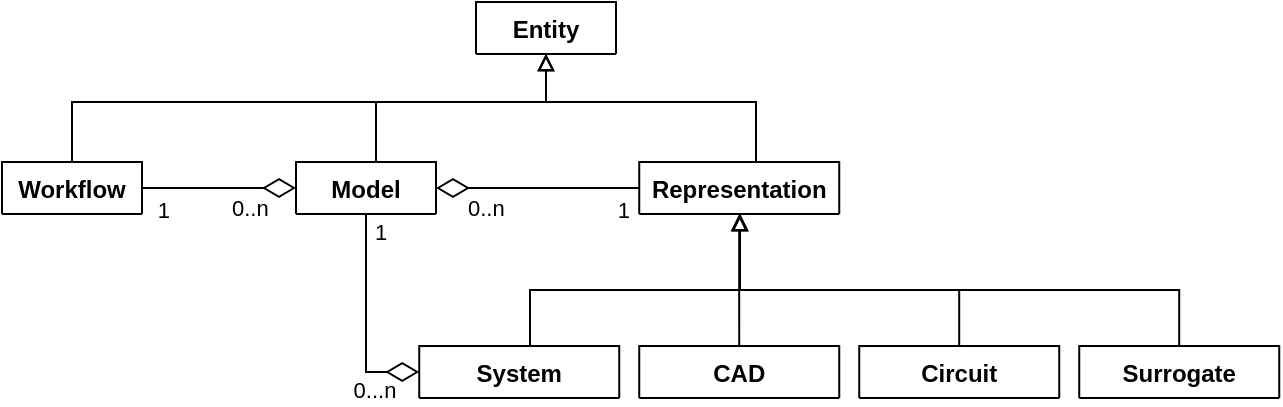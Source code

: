<mxfile version="15.8.7" type="device"><diagram id="wjsBGw3xlKsuzSCLtIB8" name="Seite-1"><mxGraphModel dx="1337" dy="554" grid="0" gridSize="10" guides="1" tooltips="1" connect="1" arrows="1" fold="1" page="1" pageScale="1" pageWidth="827" pageHeight="1169" math="0" shadow="0"><root><mxCell id="0"/><mxCell id="1" parent="0"/><mxCell id="stdbn3PA10Kip-pzGNQb-42" style="edgeStyle=orthogonalEdgeStyle;rounded=0;orthogonalLoop=1;jettySize=auto;html=1;entryX=0.5;entryY=1;entryDx=0;entryDy=0;startArrow=none;startFill=0;endArrow=block;endFill=0;startSize=14;" parent="1" source="stdbn3PA10Kip-pzGNQb-1" target="stdbn3PA10Kip-pzGNQb-40" edge="1"><mxGeometry relative="1" as="geometry"><Array as="points"><mxPoint x="330" y="440"/><mxPoint x="415" y="440"/></Array></mxGeometry></mxCell><mxCell id="stdbn3PA10Kip-pzGNQb-1" value="Model" style="swimlane;fontStyle=1;align=center;verticalAlign=top;childLayout=stackLayout;horizontal=1;startSize=26;horizontalStack=0;resizeParent=1;resizeParentMax=0;resizeLast=0;collapsible=1;marginBottom=0;" parent="1" vertex="1" collapsed="1"><mxGeometry x="290" y="470" width="70" height="26" as="geometry"><mxRectangle x="290" y="470" width="160" height="34" as="alternateBounds"/></mxGeometry></mxCell><mxCell id="stdbn3PA10Kip-pzGNQb-3" value="" style="line;strokeWidth=1;fillColor=none;align=left;verticalAlign=middle;spacingTop=-1;spacingLeft=3;spacingRight=3;rotatable=0;labelPosition=right;points=[];portConstraint=eastwest;" parent="stdbn3PA10Kip-pzGNQb-1" vertex="1"><mxGeometry y="26" width="70" height="8" as="geometry"/></mxCell><mxCell id="stdbn3PA10Kip-pzGNQb-43" style="edgeStyle=orthogonalEdgeStyle;rounded=0;orthogonalLoop=1;jettySize=auto;html=1;entryX=0.5;entryY=1;entryDx=0;entryDy=0;startArrow=none;startFill=0;endArrow=block;endFill=0;startSize=14;" parent="1" source="stdbn3PA10Kip-pzGNQb-6" target="stdbn3PA10Kip-pzGNQb-40" edge="1"><mxGeometry relative="1" as="geometry"><Array as="points"><mxPoint x="520" y="440"/><mxPoint x="415" y="440"/></Array></mxGeometry></mxCell><mxCell id="stdbn3PA10Kip-pzGNQb-6" value="Representation" style="swimlane;fontStyle=1;align=center;verticalAlign=top;childLayout=stackLayout;horizontal=1;startSize=26;horizontalStack=0;resizeParent=1;resizeParentMax=0;resizeLast=0;collapsible=1;marginBottom=0;" parent="1" vertex="1" collapsed="1"><mxGeometry x="461.62" y="470" width="100" height="26" as="geometry"><mxRectangle x="490" y="480" width="160" height="86" as="alternateBounds"/></mxGeometry></mxCell><mxCell id="stdbn3PA10Kip-pzGNQb-7" value="+ field: type" style="text;strokeColor=none;fillColor=none;align=left;verticalAlign=top;spacingLeft=4;spacingRight=4;overflow=hidden;rotatable=0;points=[[0,0.5],[1,0.5]];portConstraint=eastwest;" parent="stdbn3PA10Kip-pzGNQb-6" vertex="1"><mxGeometry y="26" width="100" height="26" as="geometry"/></mxCell><mxCell id="stdbn3PA10Kip-pzGNQb-8" value="" style="line;strokeWidth=1;fillColor=none;align=left;verticalAlign=middle;spacingTop=-1;spacingLeft=3;spacingRight=3;rotatable=0;labelPosition=right;points=[];portConstraint=eastwest;" parent="stdbn3PA10Kip-pzGNQb-6" vertex="1"><mxGeometry y="52" width="100" height="8" as="geometry"/></mxCell><mxCell id="stdbn3PA10Kip-pzGNQb-9" value="+ method(type): type" style="text;strokeColor=none;fillColor=none;align=left;verticalAlign=top;spacingLeft=4;spacingRight=4;overflow=hidden;rotatable=0;points=[[0,0.5],[1,0.5]];portConstraint=eastwest;" parent="stdbn3PA10Kip-pzGNQb-6" vertex="1"><mxGeometry y="60" width="100" height="26" as="geometry"/></mxCell><mxCell id="stdbn3PA10Kip-pzGNQb-10" value="" style="endArrow=none;html=1;endSize=12;startArrow=diamondThin;startSize=14;startFill=0;edgeStyle=orthogonalEdgeStyle;rounded=0;exitX=1;exitY=0.5;exitDx=0;exitDy=0;entryX=0;entryY=0.5;entryDx=0;entryDy=0;endFill=0;" parent="1" source="stdbn3PA10Kip-pzGNQb-1" target="stdbn3PA10Kip-pzGNQb-6" edge="1"><mxGeometry relative="1" as="geometry"><mxPoint x="400" y="580" as="sourcePoint"/><mxPoint x="430" y="483" as="targetPoint"/></mxGeometry></mxCell><mxCell id="stdbn3PA10Kip-pzGNQb-11" value="0..n" style="edgeLabel;resizable=0;html=1;align=left;verticalAlign=top;" parent="stdbn3PA10Kip-pzGNQb-10" connectable="0" vertex="1"><mxGeometry x="-1" relative="1" as="geometry"><mxPoint x="14" y="-3" as="offset"/></mxGeometry></mxCell><mxCell id="stdbn3PA10Kip-pzGNQb-12" value="1" style="edgeLabel;resizable=0;html=1;align=right;verticalAlign=top;" parent="stdbn3PA10Kip-pzGNQb-10" connectable="0" vertex="1"><mxGeometry x="1" relative="1" as="geometry"><mxPoint x="-4" y="-2" as="offset"/></mxGeometry></mxCell><mxCell id="stdbn3PA10Kip-pzGNQb-34" style="edgeStyle=orthogonalEdgeStyle;rounded=0;orthogonalLoop=1;jettySize=auto;html=1;entryX=0.5;entryY=1;entryDx=0;entryDy=0;endArrow=block;endFill=0;exitX=0.5;exitY=0;exitDx=0;exitDy=0;" parent="1" source="stdbn3PA10Kip-pzGNQb-14" target="stdbn3PA10Kip-pzGNQb-6" edge="1"><mxGeometry relative="1" as="geometry"><Array as="points"><mxPoint x="512" y="546"/><mxPoint x="512" y="496"/></Array></mxGeometry></mxCell><mxCell id="stdbn3PA10Kip-pzGNQb-14" value="CAD" style="swimlane;fontStyle=1;align=center;verticalAlign=top;childLayout=stackLayout;horizontal=1;startSize=26;horizontalStack=0;resizeParent=1;resizeParentMax=0;resizeLast=0;collapsible=1;marginBottom=0;" parent="1" vertex="1" collapsed="1"><mxGeometry x="461.62" y="562" width="100" height="26" as="geometry"><mxRectangle x="360" y="530" width="160" height="86" as="alternateBounds"/></mxGeometry></mxCell><mxCell id="stdbn3PA10Kip-pzGNQb-15" value="+ field: type" style="text;strokeColor=none;fillColor=none;align=left;verticalAlign=top;spacingLeft=4;spacingRight=4;overflow=hidden;rotatable=0;points=[[0,0.5],[1,0.5]];portConstraint=eastwest;" parent="stdbn3PA10Kip-pzGNQb-14" vertex="1"><mxGeometry y="26" width="100" height="26" as="geometry"/></mxCell><mxCell id="stdbn3PA10Kip-pzGNQb-16" value="" style="line;strokeWidth=1;fillColor=none;align=left;verticalAlign=middle;spacingTop=-1;spacingLeft=3;spacingRight=3;rotatable=0;labelPosition=right;points=[];portConstraint=eastwest;" parent="stdbn3PA10Kip-pzGNQb-14" vertex="1"><mxGeometry y="52" width="100" height="8" as="geometry"/></mxCell><mxCell id="stdbn3PA10Kip-pzGNQb-17" value="+ method(type): type" style="text;strokeColor=none;fillColor=none;align=left;verticalAlign=top;spacingLeft=4;spacingRight=4;overflow=hidden;rotatable=0;points=[[0,0.5],[1,0.5]];portConstraint=eastwest;" parent="stdbn3PA10Kip-pzGNQb-14" vertex="1"><mxGeometry y="60" width="100" height="26" as="geometry"/></mxCell><mxCell id="stdbn3PA10Kip-pzGNQb-33" style="edgeStyle=orthogonalEdgeStyle;rounded=0;orthogonalLoop=1;jettySize=auto;html=1;entryX=0.5;entryY=1;entryDx=0;entryDy=0;endArrow=block;endFill=0;" parent="1" source="stdbn3PA10Kip-pzGNQb-18" target="stdbn3PA10Kip-pzGNQb-6" edge="1"><mxGeometry relative="1" as="geometry"><Array as="points"><mxPoint x="407" y="534"/><mxPoint x="512" y="534"/><mxPoint x="512" y="496"/></Array></mxGeometry></mxCell><mxCell id="stdbn3PA10Kip-pzGNQb-37" style="edgeStyle=orthogonalEdgeStyle;rounded=0;orthogonalLoop=1;jettySize=auto;html=1;entryX=0.5;entryY=1;entryDx=0;entryDy=0;endArrow=none;endFill=0;startArrow=diamondThin;startFill=0;startSize=14;exitX=0;exitY=0.5;exitDx=0;exitDy=0;" parent="1" source="stdbn3PA10Kip-pzGNQb-18" target="stdbn3PA10Kip-pzGNQb-1" edge="1"><mxGeometry relative="1" as="geometry"><Array as="points"><mxPoint x="325" y="575"/></Array></mxGeometry></mxCell><mxCell id="stdbn3PA10Kip-pzGNQb-38" value="0...n" style="edgeLabel;html=1;align=center;verticalAlign=middle;resizable=0;points=[];" parent="stdbn3PA10Kip-pzGNQb-37" vertex="1" connectable="0"><mxGeometry x="-0.75" y="3" relative="1" as="geometry"><mxPoint x="-10" y="6" as="offset"/></mxGeometry></mxCell><mxCell id="stdbn3PA10Kip-pzGNQb-39" value="1" style="edgeLabel;html=1;align=center;verticalAlign=middle;resizable=0;points=[];" parent="stdbn3PA10Kip-pzGNQb-37" vertex="1" connectable="0"><mxGeometry x="0.883" y="-5" relative="1" as="geometry"><mxPoint x="2" y="3" as="offset"/></mxGeometry></mxCell><mxCell id="stdbn3PA10Kip-pzGNQb-18" value="System" style="swimlane;fontStyle=1;align=center;verticalAlign=top;childLayout=stackLayout;horizontal=1;startSize=26;horizontalStack=0;resizeParent=1;resizeParentMax=0;resizeLast=0;collapsible=1;marginBottom=0;" parent="1" vertex="1" collapsed="1"><mxGeometry x="351.62" y="562" width="100" height="26" as="geometry"><mxRectangle x="360" y="530" width="160" height="86" as="alternateBounds"/></mxGeometry></mxCell><mxCell id="stdbn3PA10Kip-pzGNQb-19" value="+ field: type" style="text;strokeColor=none;fillColor=none;align=left;verticalAlign=top;spacingLeft=4;spacingRight=4;overflow=hidden;rotatable=0;points=[[0,0.5],[1,0.5]];portConstraint=eastwest;" parent="stdbn3PA10Kip-pzGNQb-18" vertex="1"><mxGeometry y="26" width="100" height="26" as="geometry"/></mxCell><mxCell id="stdbn3PA10Kip-pzGNQb-20" value="" style="line;strokeWidth=1;fillColor=none;align=left;verticalAlign=middle;spacingTop=-1;spacingLeft=3;spacingRight=3;rotatable=0;labelPosition=right;points=[];portConstraint=eastwest;" parent="stdbn3PA10Kip-pzGNQb-18" vertex="1"><mxGeometry y="52" width="100" height="8" as="geometry"/></mxCell><mxCell id="stdbn3PA10Kip-pzGNQb-21" value="+ method(type): type" style="text;strokeColor=none;fillColor=none;align=left;verticalAlign=top;spacingLeft=4;spacingRight=4;overflow=hidden;rotatable=0;points=[[0,0.5],[1,0.5]];portConstraint=eastwest;" parent="stdbn3PA10Kip-pzGNQb-18" vertex="1"><mxGeometry y="60" width="100" height="26" as="geometry"/></mxCell><mxCell id="stdbn3PA10Kip-pzGNQb-35" style="edgeStyle=orthogonalEdgeStyle;rounded=0;orthogonalLoop=1;jettySize=auto;html=1;entryX=0.5;entryY=1;entryDx=0;entryDy=0;endArrow=block;endFill=0;" parent="1" source="stdbn3PA10Kip-pzGNQb-22" target="stdbn3PA10Kip-pzGNQb-6" edge="1"><mxGeometry relative="1" as="geometry"><Array as="points"><mxPoint x="622" y="534"/><mxPoint x="512" y="534"/><mxPoint x="512" y="496"/></Array></mxGeometry></mxCell><mxCell id="stdbn3PA10Kip-pzGNQb-22" value="Circuit" style="swimlane;fontStyle=1;align=center;verticalAlign=top;childLayout=stackLayout;horizontal=1;startSize=26;horizontalStack=0;resizeParent=1;resizeParentMax=0;resizeLast=0;collapsible=1;marginBottom=0;" parent="1" vertex="1" collapsed="1"><mxGeometry x="571.62" y="562" width="100" height="26" as="geometry"><mxRectangle x="360" y="530" width="160" height="86" as="alternateBounds"/></mxGeometry></mxCell><mxCell id="stdbn3PA10Kip-pzGNQb-23" value="+ field: type" style="text;strokeColor=none;fillColor=none;align=left;verticalAlign=top;spacingLeft=4;spacingRight=4;overflow=hidden;rotatable=0;points=[[0,0.5],[1,0.5]];portConstraint=eastwest;" parent="stdbn3PA10Kip-pzGNQb-22" vertex="1"><mxGeometry y="26" width="100" height="26" as="geometry"/></mxCell><mxCell id="stdbn3PA10Kip-pzGNQb-24" value="" style="line;strokeWidth=1;fillColor=none;align=left;verticalAlign=middle;spacingTop=-1;spacingLeft=3;spacingRight=3;rotatable=0;labelPosition=right;points=[];portConstraint=eastwest;" parent="stdbn3PA10Kip-pzGNQb-22" vertex="1"><mxGeometry y="52" width="100" height="8" as="geometry"/></mxCell><mxCell id="stdbn3PA10Kip-pzGNQb-25" value="+ method(type): type" style="text;strokeColor=none;fillColor=none;align=left;verticalAlign=top;spacingLeft=4;spacingRight=4;overflow=hidden;rotatable=0;points=[[0,0.5],[1,0.5]];portConstraint=eastwest;" parent="stdbn3PA10Kip-pzGNQb-22" vertex="1"><mxGeometry y="60" width="100" height="26" as="geometry"/></mxCell><mxCell id="stdbn3PA10Kip-pzGNQb-36" style="edgeStyle=orthogonalEdgeStyle;rounded=0;orthogonalLoop=1;jettySize=auto;html=1;entryX=0.5;entryY=1;entryDx=0;entryDy=0;endArrow=block;endFill=0;" parent="1" source="stdbn3PA10Kip-pzGNQb-26" target="stdbn3PA10Kip-pzGNQb-6" edge="1"><mxGeometry relative="1" as="geometry"><Array as="points"><mxPoint x="732" y="534"/><mxPoint x="512" y="534"/><mxPoint x="512" y="496"/></Array></mxGeometry></mxCell><mxCell id="stdbn3PA10Kip-pzGNQb-26" value="Surrogate" style="swimlane;fontStyle=1;align=center;verticalAlign=top;childLayout=stackLayout;horizontal=1;startSize=26;horizontalStack=0;resizeParent=1;resizeParentMax=0;resizeLast=0;collapsible=1;marginBottom=0;" parent="1" vertex="1" collapsed="1"><mxGeometry x="681.62" y="562" width="100" height="26" as="geometry"><mxRectangle x="360" y="530" width="160" height="86" as="alternateBounds"/></mxGeometry></mxCell><mxCell id="stdbn3PA10Kip-pzGNQb-27" value="+ field: type" style="text;strokeColor=none;fillColor=none;align=left;verticalAlign=top;spacingLeft=4;spacingRight=4;overflow=hidden;rotatable=0;points=[[0,0.5],[1,0.5]];portConstraint=eastwest;" parent="stdbn3PA10Kip-pzGNQb-26" vertex="1"><mxGeometry y="26" width="100" height="26" as="geometry"/></mxCell><mxCell id="stdbn3PA10Kip-pzGNQb-28" value="" style="line;strokeWidth=1;fillColor=none;align=left;verticalAlign=middle;spacingTop=-1;spacingLeft=3;spacingRight=3;rotatable=0;labelPosition=right;points=[];portConstraint=eastwest;" parent="stdbn3PA10Kip-pzGNQb-26" vertex="1"><mxGeometry y="52" width="100" height="8" as="geometry"/></mxCell><mxCell id="stdbn3PA10Kip-pzGNQb-29" value="+ method(type): type" style="text;strokeColor=none;fillColor=none;align=left;verticalAlign=top;spacingLeft=4;spacingRight=4;overflow=hidden;rotatable=0;points=[[0,0.5],[1,0.5]];portConstraint=eastwest;" parent="stdbn3PA10Kip-pzGNQb-26" vertex="1"><mxGeometry y="60" width="100" height="26" as="geometry"/></mxCell><mxCell id="stdbn3PA10Kip-pzGNQb-40" value="Entity" style="swimlane;fontStyle=1;align=center;verticalAlign=top;childLayout=stackLayout;horizontal=1;startSize=26;horizontalStack=0;resizeParent=1;resizeParentMax=0;resizeLast=0;collapsible=1;marginBottom=0;" parent="1" vertex="1" collapsed="1"><mxGeometry x="380" y="390" width="70" height="26" as="geometry"><mxRectangle x="290" y="470" width="160" height="34" as="alternateBounds"/></mxGeometry></mxCell><mxCell id="stdbn3PA10Kip-pzGNQb-41" value="" style="line;strokeWidth=1;fillColor=none;align=left;verticalAlign=middle;spacingTop=-1;spacingLeft=3;spacingRight=3;rotatable=0;labelPosition=right;points=[];portConstraint=eastwest;" parent="stdbn3PA10Kip-pzGNQb-40" vertex="1"><mxGeometry y="26" width="70" height="8" as="geometry"/></mxCell><mxCell id="qpel2UMp1CJbiOztlj17-3" style="edgeStyle=orthogonalEdgeStyle;rounded=0;orthogonalLoop=1;jettySize=auto;html=1;entryX=0.5;entryY=1;entryDx=0;entryDy=0;endArrow=block;endFill=0;" edge="1" parent="1" source="qpel2UMp1CJbiOztlj17-1" target="stdbn3PA10Kip-pzGNQb-40"><mxGeometry relative="1" as="geometry"><Array as="points"><mxPoint x="178" y="440"/><mxPoint x="415" y="440"/></Array></mxGeometry></mxCell><mxCell id="qpel2UMp1CJbiOztlj17-1" value="Workflow" style="swimlane;fontStyle=1;align=center;verticalAlign=top;childLayout=stackLayout;horizontal=1;startSize=26;horizontalStack=0;resizeParent=1;resizeParentMax=0;resizeLast=0;collapsible=1;marginBottom=0;" vertex="1" collapsed="1" parent="1"><mxGeometry x="143" y="470" width="70" height="26" as="geometry"><mxRectangle x="290" y="470" width="160" height="34" as="alternateBounds"/></mxGeometry></mxCell><mxCell id="qpel2UMp1CJbiOztlj17-2" value="" style="line;strokeWidth=1;fillColor=none;align=left;verticalAlign=middle;spacingTop=-1;spacingLeft=3;spacingRight=3;rotatable=0;labelPosition=right;points=[];portConstraint=eastwest;" vertex="1" parent="qpel2UMp1CJbiOztlj17-1"><mxGeometry y="26" width="70" height="8" as="geometry"/></mxCell><mxCell id="qpel2UMp1CJbiOztlj17-4" value="" style="endArrow=none;html=1;endSize=12;startArrow=diamondThin;startSize=14;startFill=0;edgeStyle=orthogonalEdgeStyle;rounded=0;exitX=0;exitY=0.5;exitDx=0;exitDy=0;entryX=1;entryY=0.5;entryDx=0;entryDy=0;endFill=0;" edge="1" parent="1" source="stdbn3PA10Kip-pzGNQb-1" target="qpel2UMp1CJbiOztlj17-1"><mxGeometry relative="1" as="geometry"><mxPoint x="370" y="493.0" as="sourcePoint"/><mxPoint x="471.62" y="493.0" as="targetPoint"/></mxGeometry></mxCell><mxCell id="qpel2UMp1CJbiOztlj17-5" value="0..n" style="edgeLabel;resizable=0;html=1;align=left;verticalAlign=top;" connectable="0" vertex="1" parent="qpel2UMp1CJbiOztlj17-4"><mxGeometry x="-1" relative="1" as="geometry"><mxPoint x="-34" y="-3" as="offset"/></mxGeometry></mxCell><mxCell id="qpel2UMp1CJbiOztlj17-6" value="1" style="edgeLabel;resizable=0;html=1;align=right;verticalAlign=top;" connectable="0" vertex="1" parent="qpel2UMp1CJbiOztlj17-4"><mxGeometry x="1" relative="1" as="geometry"><mxPoint x="14" y="-2" as="offset"/></mxGeometry></mxCell></root></mxGraphModel></diagram></mxfile>
